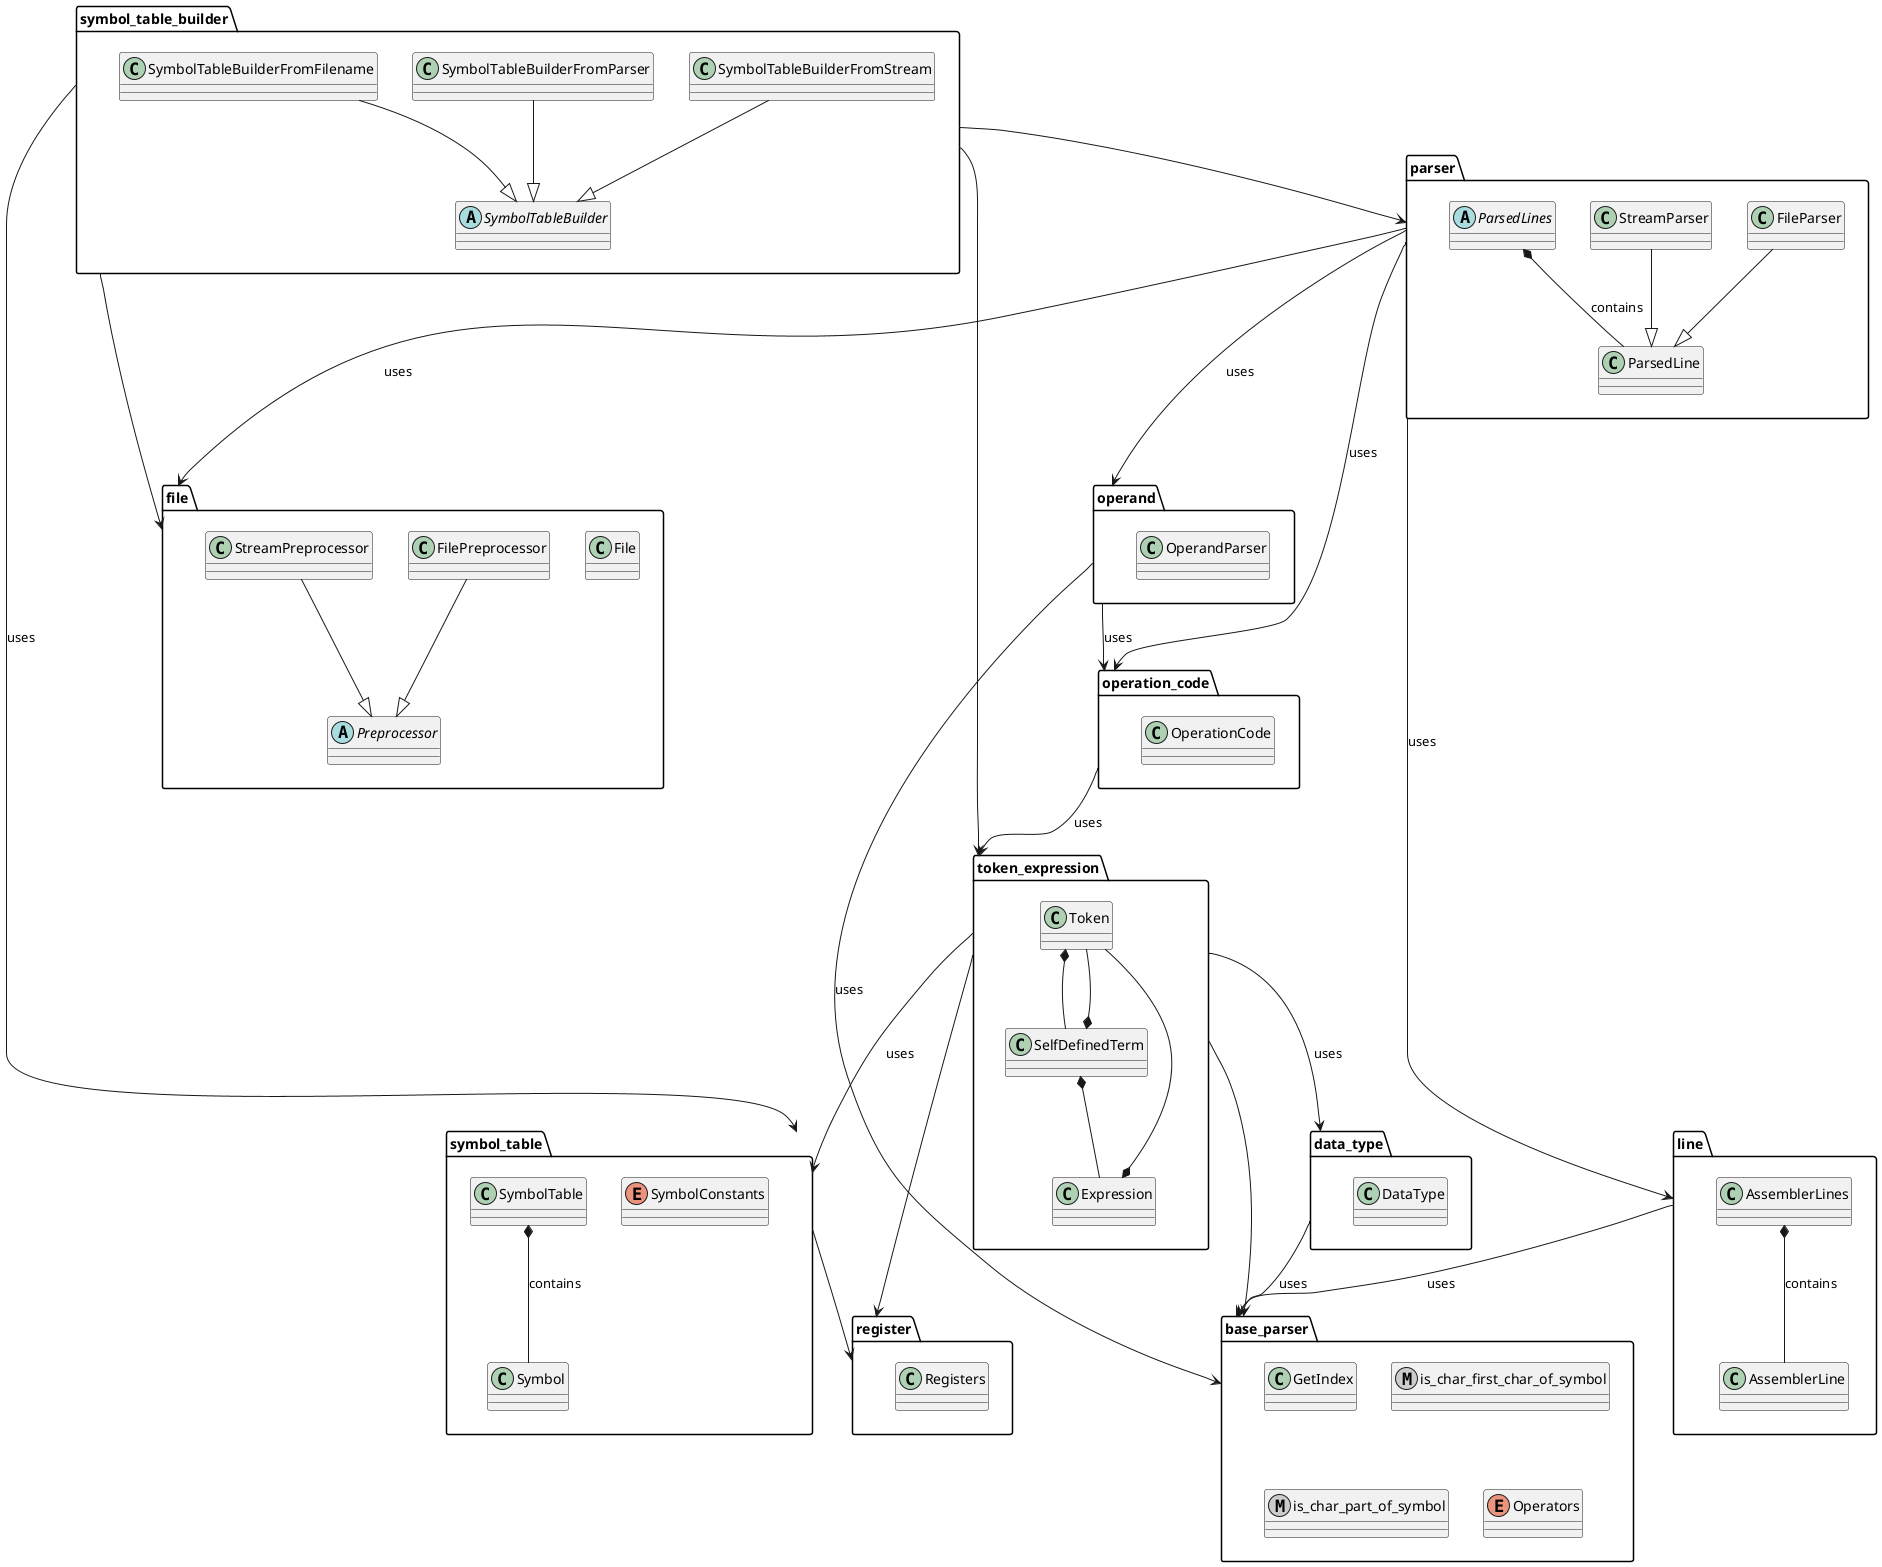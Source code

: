 @startuml
package base_parser {
    class GetIndex
    metaclass is_char_first_char_of_symbol
    metaclass is_char_part_of_symbol
    enum Operators
}

package token_expression {
    class Token
    class Expression
    class SelfDefinedTerm
    Token  *--  SelfDefinedTerm
    Expression  *--  Token
    SelfDefinedTerm *-- Expression
    SelfDefinedTerm *-- Token
}

package data_type {
    class DataType
}

package file {
    class File
    abstract Preprocessor
    class FilePreprocessor
    class StreamPreprocessor
    FilePreprocessor --|> Preprocessor
    StreamPreprocessor --|> Preprocessor
}

package line {
    class AssemblerLine
    class AssemblerLines
    AssemblerLines *-- AssemblerLine : contains
}

package operation_code {
    class OperationCode

}

package operand {
    class OperandParser
}

package parser {
    class ParsedLine
    abstract ParsedLines
    class FileParser
    class StreamParser

    FileParser --|> ParsedLine
    StreamParser --|> ParsedLine
    ParsedLines *-- ParsedLine : contains

}

package register {
    class Registers
}

package symbol_table {
    enum SymbolConstants
    class Symbol
    class SymbolTable
    SymbolTable *-- Symbol : contains
}

package symbol_table_builder {
    abstract SymbolTableBuilder
    class SymbolTableBuilderFromFilename
    class SymbolTableBuilderFromStream
    class SymbolTableBuilderFromParser
    SymbolTableBuilderFromFilename --|> SymbolTableBuilder
    SymbolTableBuilderFromStream --|> SymbolTableBuilder
    SymbolTableBuilderFromParser --|> SymbolTableBuilder
}

token_expression ---> base_parser
token_expression ---> data_type : uses
token_expression ---> symbol_table : uses
data_type --> base_parser : uses
line --> base_parser : uses
operand --> operation_code : uses
operand ---> base_parser : uses
operation_code --> token_expression : uses
parser ---> line : uses
parser ---> file : uses
parser ---> operation_code : uses
parser ---> operand : uses
symbol_table --> register
token_expression --> register
symbol_table_builder --> symbol_table : uses
symbol_table_builder --> token_expression
symbol_table_builder --> parser
symbol_table_builder --> file

@enduml
